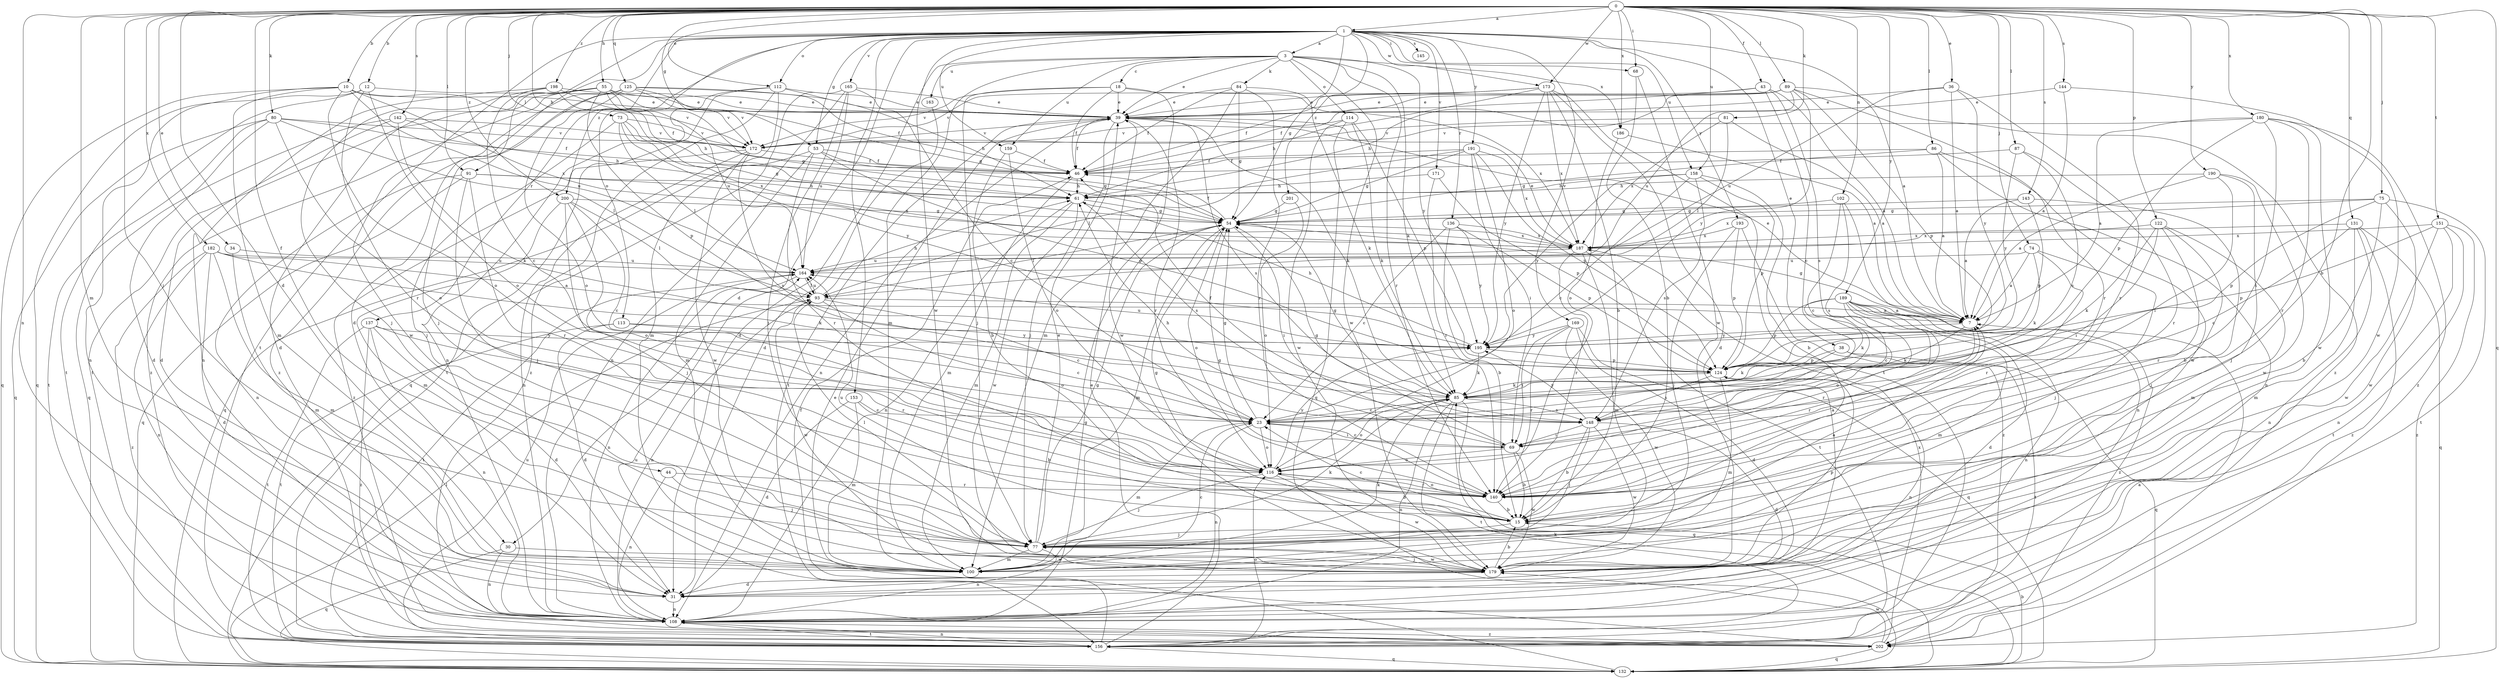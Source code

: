 strict digraph  {
0;
1;
3;
7;
10;
12;
15;
18;
23;
30;
31;
34;
36;
38;
39;
43;
44;
46;
53;
54;
55;
61;
68;
69;
73;
74;
75;
77;
80;
81;
84;
85;
86;
87;
89;
91;
93;
100;
102;
108;
112;
113;
114;
116;
122;
124;
125;
131;
132;
136;
137;
140;
142;
143;
144;
145;
148;
151;
153;
156;
158;
159;
163;
164;
165;
169;
171;
172;
173;
179;
180;
182;
186;
187;
189;
190;
191;
193;
195;
198;
200;
201;
202;
0 -> 1  [label=a];
0 -> 10  [label=b];
0 -> 12  [label=b];
0 -> 15  [label=b];
0 -> 30  [label=d];
0 -> 34  [label=e];
0 -> 36  [label=e];
0 -> 43  [label=f];
0 -> 44  [label=f];
0 -> 53  [label=g];
0 -> 55  [label=h];
0 -> 61  [label=h];
0 -> 68  [label=i];
0 -> 73  [label=j];
0 -> 74  [label=j];
0 -> 75  [label=j];
0 -> 77  [label=j];
0 -> 80  [label=k];
0 -> 81  [label=k];
0 -> 86  [label=l];
0 -> 87  [label=l];
0 -> 89  [label=l];
0 -> 91  [label=l];
0 -> 100  [label=m];
0 -> 102  [label=n];
0 -> 108  [label=n];
0 -> 112  [label=o];
0 -> 122  [label=p];
0 -> 125  [label=q];
0 -> 131  [label=q];
0 -> 132  [label=q];
0 -> 142  [label=s];
0 -> 143  [label=s];
0 -> 144  [label=s];
0 -> 151  [label=t];
0 -> 158  [label=u];
0 -> 173  [label=w];
0 -> 180  [label=x];
0 -> 182  [label=x];
0 -> 186  [label=x];
0 -> 189  [label=y];
0 -> 190  [label=y];
0 -> 198  [label=z];
0 -> 200  [label=z];
1 -> 3  [label=a];
1 -> 7  [label=a];
1 -> 30  [label=d];
1 -> 31  [label=d];
1 -> 38  [label=e];
1 -> 53  [label=g];
1 -> 54  [label=g];
1 -> 68  [label=i];
1 -> 91  [label=l];
1 -> 112  [label=o];
1 -> 113  [label=o];
1 -> 136  [label=r];
1 -> 137  [label=r];
1 -> 145  [label=s];
1 -> 153  [label=t];
1 -> 156  [label=t];
1 -> 158  [label=u];
1 -> 159  [label=u];
1 -> 165  [label=v];
1 -> 169  [label=v];
1 -> 171  [label=v];
1 -> 173  [label=w];
1 -> 179  [label=w];
1 -> 191  [label=y];
1 -> 193  [label=y];
1 -> 200  [label=z];
1 -> 201  [label=z];
3 -> 18  [label=c];
3 -> 31  [label=d];
3 -> 39  [label=e];
3 -> 84  [label=k];
3 -> 85  [label=k];
3 -> 100  [label=m];
3 -> 114  [label=o];
3 -> 140  [label=r];
3 -> 159  [label=u];
3 -> 163  [label=u];
3 -> 179  [label=w];
3 -> 186  [label=x];
3 -> 195  [label=y];
7 -> 39  [label=e];
7 -> 54  [label=g];
7 -> 85  [label=k];
7 -> 140  [label=r];
7 -> 195  [label=y];
10 -> 39  [label=e];
10 -> 100  [label=m];
10 -> 108  [label=n];
10 -> 116  [label=o];
10 -> 132  [label=q];
10 -> 164  [label=u];
10 -> 172  [label=v];
10 -> 187  [label=x];
12 -> 39  [label=e];
12 -> 116  [label=o];
12 -> 132  [label=q];
12 -> 140  [label=r];
12 -> 156  [label=t];
15 -> 23  [label=c];
15 -> 54  [label=g];
15 -> 77  [label=j];
15 -> 164  [label=u];
18 -> 39  [label=e];
18 -> 46  [label=f];
18 -> 77  [label=j];
18 -> 172  [label=v];
18 -> 179  [label=w];
18 -> 187  [label=x];
23 -> 54  [label=g];
23 -> 69  [label=i];
23 -> 100  [label=m];
23 -> 108  [label=n];
23 -> 116  [label=o];
30 -> 108  [label=n];
30 -> 132  [label=q];
30 -> 179  [label=w];
31 -> 108  [label=n];
34 -> 100  [label=m];
34 -> 164  [label=u];
36 -> 7  [label=a];
36 -> 39  [label=e];
36 -> 140  [label=r];
36 -> 164  [label=u];
36 -> 195  [label=y];
38 -> 85  [label=k];
38 -> 124  [label=p];
38 -> 132  [label=q];
38 -> 156  [label=t];
39 -> 46  [label=f];
39 -> 77  [label=j];
39 -> 85  [label=k];
39 -> 108  [label=n];
39 -> 140  [label=r];
39 -> 148  [label=s];
39 -> 156  [label=t];
39 -> 172  [label=v];
43 -> 7  [label=a];
43 -> 23  [label=c];
43 -> 39  [label=e];
43 -> 46  [label=f];
43 -> 148  [label=s];
44 -> 77  [label=j];
44 -> 108  [label=n];
44 -> 140  [label=r];
46 -> 61  [label=h];
46 -> 100  [label=m];
53 -> 46  [label=f];
53 -> 54  [label=g];
53 -> 100  [label=m];
53 -> 124  [label=p];
53 -> 132  [label=q];
53 -> 140  [label=r];
54 -> 46  [label=f];
54 -> 69  [label=i];
54 -> 93  [label=l];
54 -> 100  [label=m];
54 -> 116  [label=o];
54 -> 187  [label=x];
55 -> 31  [label=d];
55 -> 39  [label=e];
55 -> 54  [label=g];
55 -> 124  [label=p];
55 -> 156  [label=t];
55 -> 164  [label=u];
55 -> 172  [label=v];
55 -> 202  [label=z];
61 -> 54  [label=g];
61 -> 100  [label=m];
61 -> 108  [label=n];
61 -> 148  [label=s];
61 -> 179  [label=w];
68 -> 15  [label=b];
68 -> 179  [label=w];
69 -> 15  [label=b];
69 -> 23  [label=c];
69 -> 54  [label=g];
69 -> 61  [label=h];
69 -> 116  [label=o];
69 -> 179  [label=w];
73 -> 54  [label=g];
73 -> 77  [label=j];
73 -> 93  [label=l];
73 -> 172  [label=v];
73 -> 187  [label=x];
73 -> 195  [label=y];
74 -> 7  [label=a];
74 -> 77  [label=j];
74 -> 85  [label=k];
74 -> 140  [label=r];
74 -> 164  [label=u];
75 -> 15  [label=b];
75 -> 54  [label=g];
75 -> 124  [label=p];
75 -> 156  [label=t];
75 -> 179  [label=w];
75 -> 187  [label=x];
77 -> 7  [label=a];
77 -> 39  [label=e];
77 -> 54  [label=g];
77 -> 85  [label=k];
77 -> 93  [label=l];
77 -> 100  [label=m];
77 -> 108  [label=n];
77 -> 179  [label=w];
80 -> 31  [label=d];
80 -> 46  [label=f];
80 -> 93  [label=l];
80 -> 116  [label=o];
80 -> 132  [label=q];
80 -> 156  [label=t];
80 -> 172  [label=v];
81 -> 7  [label=a];
81 -> 93  [label=l];
81 -> 172  [label=v];
81 -> 187  [label=x];
84 -> 39  [label=e];
84 -> 46  [label=f];
84 -> 54  [label=g];
84 -> 85  [label=k];
84 -> 100  [label=m];
84 -> 140  [label=r];
85 -> 23  [label=c];
85 -> 54  [label=g];
85 -> 108  [label=n];
85 -> 116  [label=o];
85 -> 132  [label=q];
85 -> 148  [label=s];
85 -> 156  [label=t];
86 -> 7  [label=a];
86 -> 46  [label=f];
86 -> 54  [label=g];
86 -> 108  [label=n];
86 -> 179  [label=w];
87 -> 46  [label=f];
87 -> 140  [label=r];
87 -> 148  [label=s];
87 -> 195  [label=y];
89 -> 39  [label=e];
89 -> 61  [label=h];
89 -> 124  [label=p];
89 -> 140  [label=r];
89 -> 164  [label=u];
89 -> 172  [label=v];
89 -> 195  [label=y];
89 -> 202  [label=z];
91 -> 61  [label=h];
91 -> 77  [label=j];
91 -> 108  [label=n];
91 -> 132  [label=q];
91 -> 140  [label=r];
91 -> 187  [label=x];
93 -> 7  [label=a];
93 -> 23  [label=c];
93 -> 61  [label=h];
93 -> 108  [label=n];
93 -> 116  [label=o];
93 -> 164  [label=u];
93 -> 179  [label=w];
100 -> 23  [label=c];
100 -> 85  [label=k];
102 -> 23  [label=c];
102 -> 54  [label=g];
102 -> 108  [label=n];
102 -> 148  [label=s];
108 -> 54  [label=g];
108 -> 156  [label=t];
108 -> 202  [label=z];
112 -> 39  [label=e];
112 -> 61  [label=h];
112 -> 100  [label=m];
112 -> 108  [label=n];
112 -> 156  [label=t];
112 -> 202  [label=z];
113 -> 23  [label=c];
113 -> 31  [label=d];
113 -> 156  [label=t];
113 -> 195  [label=y];
114 -> 85  [label=k];
114 -> 124  [label=p];
114 -> 132  [label=q];
114 -> 172  [label=v];
114 -> 179  [label=w];
116 -> 15  [label=b];
116 -> 77  [label=j];
116 -> 140  [label=r];
116 -> 179  [label=w];
116 -> 195  [label=y];
122 -> 69  [label=i];
122 -> 77  [label=j];
122 -> 85  [label=k];
122 -> 100  [label=m];
122 -> 140  [label=r];
122 -> 187  [label=x];
124 -> 85  [label=k];
124 -> 100  [label=m];
124 -> 108  [label=n];
124 -> 148  [label=s];
125 -> 39  [label=e];
125 -> 46  [label=f];
125 -> 54  [label=g];
125 -> 77  [label=j];
125 -> 116  [label=o];
125 -> 172  [label=v];
125 -> 179  [label=w];
125 -> 202  [label=z];
131 -> 23  [label=c];
131 -> 100  [label=m];
131 -> 108  [label=n];
131 -> 132  [label=q];
131 -> 187  [label=x];
131 -> 202  [label=z];
132 -> 15  [label=b];
132 -> 39  [label=e];
132 -> 85  [label=k];
132 -> 93  [label=l];
136 -> 15  [label=b];
136 -> 23  [label=c];
136 -> 124  [label=p];
136 -> 187  [label=x];
136 -> 195  [label=y];
137 -> 31  [label=d];
137 -> 108  [label=n];
137 -> 140  [label=r];
137 -> 156  [label=t];
137 -> 195  [label=y];
137 -> 202  [label=z];
140 -> 7  [label=a];
140 -> 15  [label=b];
140 -> 54  [label=g];
140 -> 116  [label=o];
142 -> 31  [label=d];
142 -> 61  [label=h];
142 -> 85  [label=k];
142 -> 132  [label=q];
142 -> 172  [label=v];
143 -> 7  [label=a];
143 -> 15  [label=b];
143 -> 54  [label=g];
143 -> 124  [label=p];
144 -> 7  [label=a];
144 -> 39  [label=e];
144 -> 179  [label=w];
148 -> 15  [label=b];
148 -> 31  [label=d];
148 -> 46  [label=f];
148 -> 69  [label=i];
148 -> 77  [label=j];
148 -> 179  [label=w];
148 -> 195  [label=y];
151 -> 108  [label=n];
151 -> 124  [label=p];
151 -> 156  [label=t];
151 -> 179  [label=w];
151 -> 187  [label=x];
151 -> 202  [label=z];
153 -> 15  [label=b];
153 -> 23  [label=c];
153 -> 31  [label=d];
153 -> 100  [label=m];
156 -> 7  [label=a];
156 -> 39  [label=e];
156 -> 46  [label=f];
156 -> 108  [label=n];
156 -> 116  [label=o];
156 -> 132  [label=q];
156 -> 164  [label=u];
158 -> 15  [label=b];
158 -> 23  [label=c];
158 -> 61  [label=h];
158 -> 124  [label=p];
158 -> 148  [label=s];
158 -> 195  [label=y];
159 -> 15  [label=b];
159 -> 46  [label=f];
159 -> 116  [label=o];
163 -> 31  [label=d];
164 -> 93  [label=l];
164 -> 108  [label=n];
164 -> 156  [label=t];
165 -> 23  [label=c];
165 -> 39  [label=e];
165 -> 77  [label=j];
165 -> 108  [label=n];
165 -> 132  [label=q];
165 -> 164  [label=u];
169 -> 31  [label=d];
169 -> 69  [label=i];
169 -> 132  [label=q];
169 -> 140  [label=r];
169 -> 179  [label=w];
169 -> 195  [label=y];
171 -> 61  [label=h];
171 -> 124  [label=p];
171 -> 140  [label=r];
172 -> 46  [label=f];
172 -> 108  [label=n];
172 -> 148  [label=s];
172 -> 179  [label=w];
172 -> 202  [label=z];
173 -> 15  [label=b];
173 -> 31  [label=d];
173 -> 39  [label=e];
173 -> 46  [label=f];
173 -> 61  [label=h];
173 -> 156  [label=t];
173 -> 187  [label=x];
173 -> 195  [label=y];
179 -> 15  [label=b];
179 -> 31  [label=d];
179 -> 77  [label=j];
179 -> 124  [label=p];
180 -> 7  [label=a];
180 -> 69  [label=i];
180 -> 124  [label=p];
180 -> 140  [label=r];
180 -> 172  [label=v];
180 -> 179  [label=w];
180 -> 202  [label=z];
182 -> 7  [label=a];
182 -> 31  [label=d];
182 -> 85  [label=k];
182 -> 100  [label=m];
182 -> 108  [label=n];
182 -> 164  [label=u];
182 -> 202  [label=z];
186 -> 7  [label=a];
186 -> 116  [label=o];
187 -> 39  [label=e];
187 -> 100  [label=m];
187 -> 140  [label=r];
187 -> 156  [label=t];
187 -> 164  [label=u];
189 -> 7  [label=a];
189 -> 23  [label=c];
189 -> 31  [label=d];
189 -> 85  [label=k];
189 -> 100  [label=m];
189 -> 108  [label=n];
189 -> 116  [label=o];
189 -> 124  [label=p];
189 -> 140  [label=r];
189 -> 202  [label=z];
190 -> 7  [label=a];
190 -> 61  [label=h];
190 -> 69  [label=i];
190 -> 77  [label=j];
190 -> 179  [label=w];
191 -> 46  [label=f];
191 -> 54  [label=g];
191 -> 69  [label=i];
191 -> 93  [label=l];
191 -> 116  [label=o];
191 -> 124  [label=p];
191 -> 187  [label=x];
193 -> 77  [label=j];
193 -> 124  [label=p];
193 -> 187  [label=x];
193 -> 202  [label=z];
195 -> 61  [label=h];
195 -> 85  [label=k];
195 -> 124  [label=p];
195 -> 164  [label=u];
198 -> 23  [label=c];
198 -> 39  [label=e];
198 -> 46  [label=f];
198 -> 61  [label=h];
198 -> 77  [label=j];
198 -> 108  [label=n];
200 -> 23  [label=c];
200 -> 54  [label=g];
200 -> 77  [label=j];
200 -> 93  [label=l];
200 -> 100  [label=m];
200 -> 116  [label=o];
201 -> 54  [label=g];
201 -> 116  [label=o];
202 -> 132  [label=q];
202 -> 164  [label=u];
202 -> 179  [label=w];
202 -> 187  [label=x];
}
